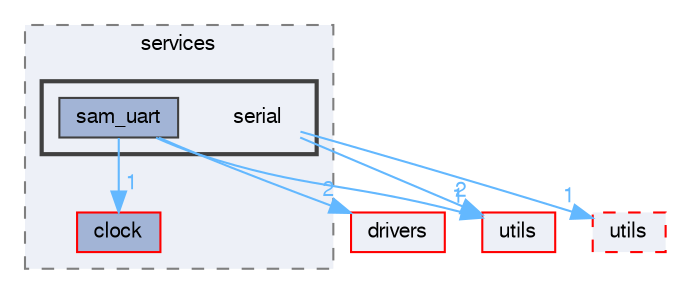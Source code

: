 digraph "serial"
{
 // LATEX_PDF_SIZE
  bgcolor="transparent";
  edge [fontname=FreeSans,fontsize=10,labelfontname=FreeSans,labelfontsize=10];
  node [fontname=FreeSans,fontsize=10,shape=box,height=0.2,width=0.4];
  compound=true
  subgraph clusterdir_7cbf1cf0e17b7da5051405e51c36fab2 {
    graph [ bgcolor="#edf0f7", pencolor="grey50", label="services", fontname=FreeSans,fontsize=10 style="filled,dashed", URL="dir_7cbf1cf0e17b7da5051405e51c36fab2.html",tooltip=""]
  dir_410424a981c6afa253b7eef69e83a965 [label="clock", fillcolor="#a2b4d6", color="red", style="filled", URL="dir_410424a981c6afa253b7eef69e83a965.html",tooltip=""];
  subgraph clusterdir_831b65b702b0b2b4f600391b465fadd5 {
    graph [ bgcolor="#edf0f7", pencolor="grey25", label="", fontname=FreeSans,fontsize=10 style="filled,bold", URL="dir_831b65b702b0b2b4f600391b465fadd5.html",tooltip=""]
    dir_831b65b702b0b2b4f600391b465fadd5 [shape=plaintext, label="serial"];
  dir_8adcf9dfb1c450add430e90fdde8f506 [label="sam_uart", fillcolor="#a2b4d6", color="grey25", style="filled", URL="dir_8adcf9dfb1c450add430e90fdde8f506.html",tooltip=""];
  }
  }
  dir_23452eaafd74a0dfcbccff24142d67ec [label="drivers", fillcolor="#edf0f7", color="red", style="filled", URL="dir_23452eaafd74a0dfcbccff24142d67ec.html",tooltip=""];
  dir_7dbb3f8d9b3c7f1bbfe241818c433d10 [label="utils", fillcolor="#edf0f7", color="red", style="filled", URL="dir_7dbb3f8d9b3c7f1bbfe241818c433d10.html",tooltip=""];
  dir_85effdddc426fd82e3610be0948fd413 [label="utils", fillcolor="#edf0f7", color="red", style="filled,dashed", URL="dir_85effdddc426fd82e3610be0948fd413.html",tooltip=""];
  dir_831b65b702b0b2b4f600391b465fadd5->dir_7dbb3f8d9b3c7f1bbfe241818c433d10 [headlabel="2", labeldistance=1.5 headhref="dir_000047_000068.html" color="steelblue1" fontcolor="steelblue1"];
  dir_831b65b702b0b2b4f600391b465fadd5->dir_85effdddc426fd82e3610be0948fd413 [headlabel="1", labeldistance=1.5 headhref="dir_000047_000067.html" color="steelblue1" fontcolor="steelblue1"];
  dir_8adcf9dfb1c450add430e90fdde8f506->dir_23452eaafd74a0dfcbccff24142d67ec [headlabel="2", labeldistance=1.5 headhref="dir_000043_000014.html" color="steelblue1" fontcolor="steelblue1"];
  dir_8adcf9dfb1c450add430e90fdde8f506->dir_410424a981c6afa253b7eef69e83a965 [headlabel="1", labeldistance=1.5 headhref="dir_000043_000004.html" color="steelblue1" fontcolor="steelblue1"];
  dir_8adcf9dfb1c450add430e90fdde8f506->dir_7dbb3f8d9b3c7f1bbfe241818c433d10 [headlabel="1", labeldistance=1.5 headhref="dir_000043_000068.html" color="steelblue1" fontcolor="steelblue1"];
}
